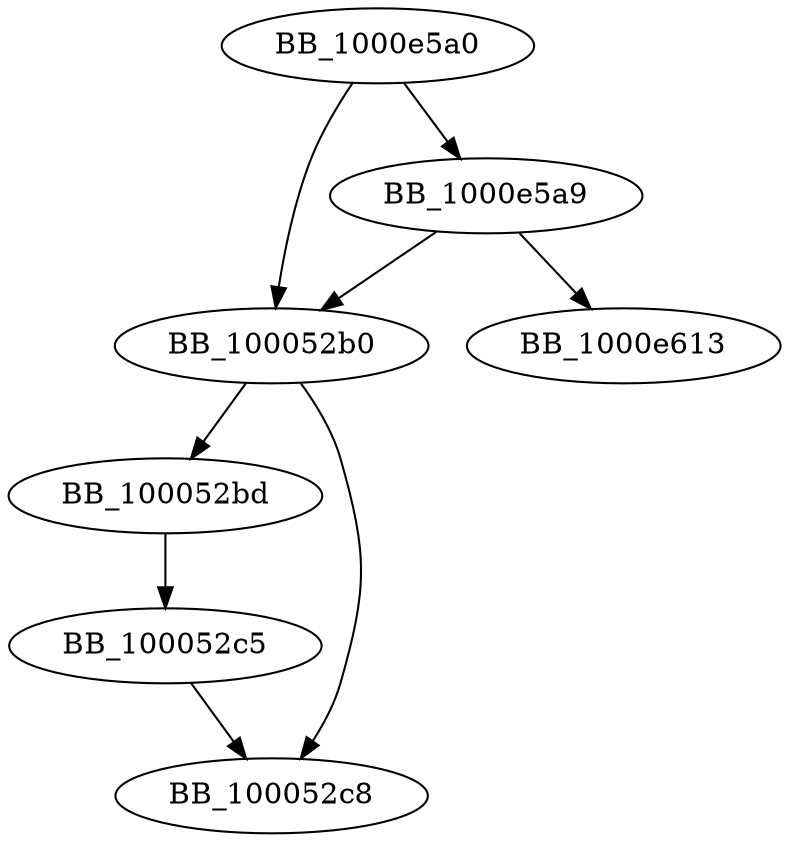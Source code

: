 DiGraph sub_1000E5A0{
BB_100052b0->BB_100052bd
BB_100052b0->BB_100052c8
BB_100052bd->BB_100052c5
BB_100052c5->BB_100052c8
BB_1000e5a0->BB_100052b0
BB_1000e5a0->BB_1000e5a9
BB_1000e5a9->BB_100052b0
BB_1000e5a9->BB_1000e613
}
